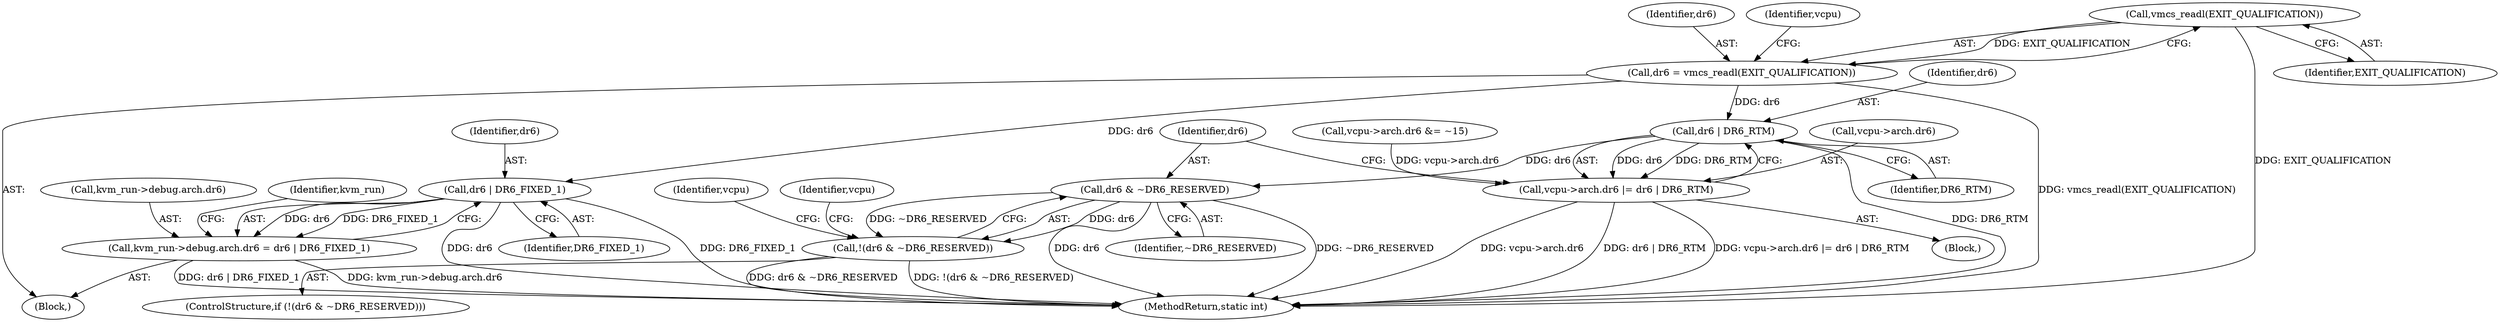 digraph "0_linux_ef85b67385436ddc1998f45f1d6a210f935b3388@API" {
"1000331" [label="(Call,vmcs_readl(EXIT_QUALIFICATION))"];
"1000329" [label="(Call,dr6 = vmcs_readl(EXIT_QUALIFICATION))"];
"1000356" [label="(Call,dr6 | DR6_RTM)"];
"1000350" [label="(Call,vcpu->arch.dr6 |= dr6 | DR6_RTM)"];
"1000361" [label="(Call,dr6 & ~DR6_RESERVED)"];
"1000360" [label="(Call,!(dr6 & ~DR6_RESERVED))"];
"1000379" [label="(Call,dr6 | DR6_FIXED_1)"];
"1000371" [label="(Call,kvm_run->debug.arch.dr6 = dr6 | DR6_FIXED_1)"];
"1000457" [label="(MethodReturn,static int)"];
"1000379" [label="(Call,dr6 | DR6_FIXED_1)"];
"1000371" [label="(Call,kvm_run->debug.arch.dr6 = dr6 | DR6_FIXED_1)"];
"1000372" [label="(Call,kvm_run->debug.arch.dr6)"];
"1000351" [label="(Call,vcpu->arch.dr6)"];
"1000380" [label="(Identifier,dr6)"];
"1000362" [label="(Identifier,dr6)"];
"1000365" [label="(Identifier,vcpu)"];
"1000330" [label="(Identifier,dr6)"];
"1000361" [label="(Call,dr6 & ~DR6_RESERVED)"];
"1000320" [label="(Block,)"];
"1000367" [label="(Identifier,vcpu)"];
"1000342" [label="(Block,)"];
"1000360" [label="(Call,!(dr6 & ~DR6_RESERVED))"];
"1000357" [label="(Identifier,dr6)"];
"1000358" [label="(Identifier,DR6_RTM)"];
"1000337" [label="(Identifier,vcpu)"];
"1000363" [label="(Identifier,~DR6_RESERVED)"];
"1000329" [label="(Call,dr6 = vmcs_readl(EXIT_QUALIFICATION))"];
"1000356" [label="(Call,dr6 | DR6_RTM)"];
"1000381" [label="(Identifier,DR6_FIXED_1)"];
"1000386" [label="(Identifier,kvm_run)"];
"1000359" [label="(ControlStructure,if (!(dr6 & ~DR6_RESERVED)))"];
"1000332" [label="(Identifier,EXIT_QUALIFICATION)"];
"1000343" [label="(Call,vcpu->arch.dr6 &= ~15)"];
"1000350" [label="(Call,vcpu->arch.dr6 |= dr6 | DR6_RTM)"];
"1000331" [label="(Call,vmcs_readl(EXIT_QUALIFICATION))"];
"1000331" -> "1000329"  [label="AST: "];
"1000331" -> "1000332"  [label="CFG: "];
"1000332" -> "1000331"  [label="AST: "];
"1000329" -> "1000331"  [label="CFG: "];
"1000331" -> "1000457"  [label="DDG: EXIT_QUALIFICATION"];
"1000331" -> "1000329"  [label="DDG: EXIT_QUALIFICATION"];
"1000329" -> "1000320"  [label="AST: "];
"1000330" -> "1000329"  [label="AST: "];
"1000337" -> "1000329"  [label="CFG: "];
"1000329" -> "1000457"  [label="DDG: vmcs_readl(EXIT_QUALIFICATION)"];
"1000329" -> "1000356"  [label="DDG: dr6"];
"1000329" -> "1000379"  [label="DDG: dr6"];
"1000356" -> "1000350"  [label="AST: "];
"1000356" -> "1000358"  [label="CFG: "];
"1000357" -> "1000356"  [label="AST: "];
"1000358" -> "1000356"  [label="AST: "];
"1000350" -> "1000356"  [label="CFG: "];
"1000356" -> "1000457"  [label="DDG: DR6_RTM"];
"1000356" -> "1000350"  [label="DDG: dr6"];
"1000356" -> "1000350"  [label="DDG: DR6_RTM"];
"1000356" -> "1000361"  [label="DDG: dr6"];
"1000350" -> "1000342"  [label="AST: "];
"1000351" -> "1000350"  [label="AST: "];
"1000362" -> "1000350"  [label="CFG: "];
"1000350" -> "1000457"  [label="DDG: vcpu->arch.dr6"];
"1000350" -> "1000457"  [label="DDG: dr6 | DR6_RTM"];
"1000350" -> "1000457"  [label="DDG: vcpu->arch.dr6 |= dr6 | DR6_RTM"];
"1000343" -> "1000350"  [label="DDG: vcpu->arch.dr6"];
"1000361" -> "1000360"  [label="AST: "];
"1000361" -> "1000363"  [label="CFG: "];
"1000362" -> "1000361"  [label="AST: "];
"1000363" -> "1000361"  [label="AST: "];
"1000360" -> "1000361"  [label="CFG: "];
"1000361" -> "1000457"  [label="DDG: dr6"];
"1000361" -> "1000457"  [label="DDG: ~DR6_RESERVED"];
"1000361" -> "1000360"  [label="DDG: dr6"];
"1000361" -> "1000360"  [label="DDG: ~DR6_RESERVED"];
"1000360" -> "1000359"  [label="AST: "];
"1000365" -> "1000360"  [label="CFG: "];
"1000367" -> "1000360"  [label="CFG: "];
"1000360" -> "1000457"  [label="DDG: dr6 & ~DR6_RESERVED"];
"1000360" -> "1000457"  [label="DDG: !(dr6 & ~DR6_RESERVED)"];
"1000379" -> "1000371"  [label="AST: "];
"1000379" -> "1000381"  [label="CFG: "];
"1000380" -> "1000379"  [label="AST: "];
"1000381" -> "1000379"  [label="AST: "];
"1000371" -> "1000379"  [label="CFG: "];
"1000379" -> "1000457"  [label="DDG: dr6"];
"1000379" -> "1000457"  [label="DDG: DR6_FIXED_1"];
"1000379" -> "1000371"  [label="DDG: dr6"];
"1000379" -> "1000371"  [label="DDG: DR6_FIXED_1"];
"1000371" -> "1000320"  [label="AST: "];
"1000372" -> "1000371"  [label="AST: "];
"1000386" -> "1000371"  [label="CFG: "];
"1000371" -> "1000457"  [label="DDG: dr6 | DR6_FIXED_1"];
"1000371" -> "1000457"  [label="DDG: kvm_run->debug.arch.dr6"];
}
